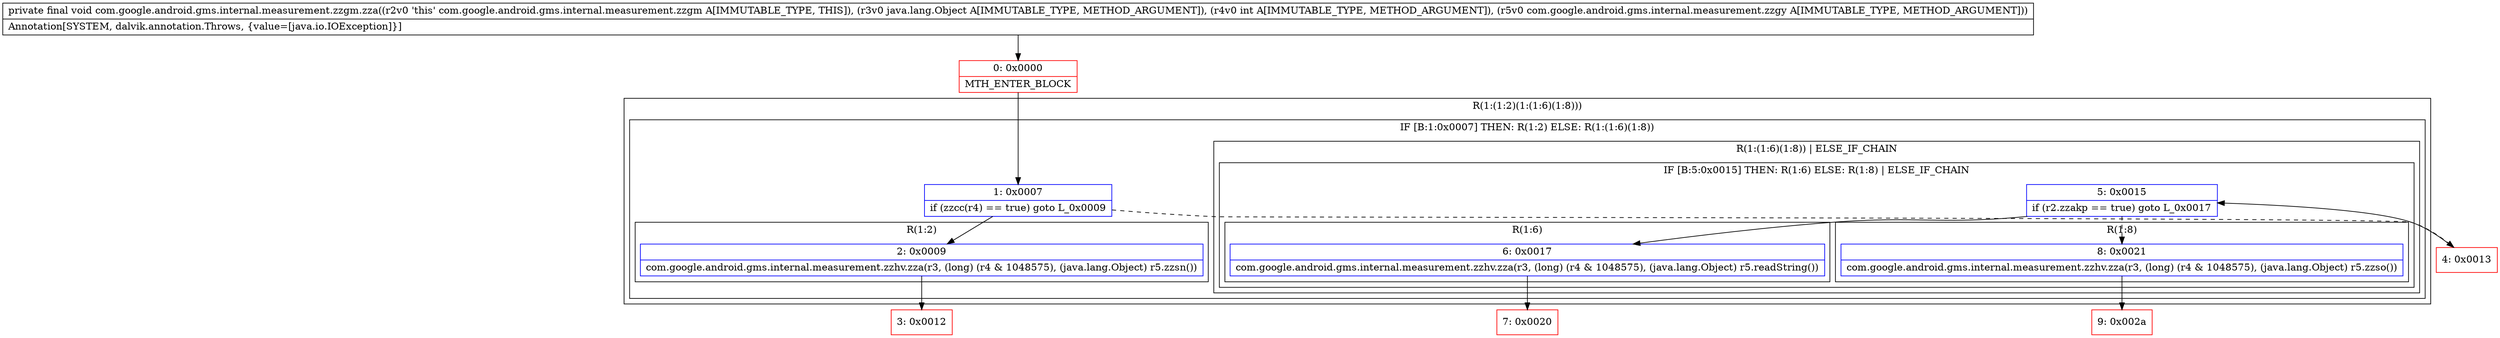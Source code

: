 digraph "CFG forcom.google.android.gms.internal.measurement.zzgm.zza(Ljava\/lang\/Object;ILcom\/google\/android\/gms\/internal\/measurement\/zzgy;)V" {
subgraph cluster_Region_937385097 {
label = "R(1:(1:2)(1:(1:6)(1:8)))";
node [shape=record,color=blue];
subgraph cluster_IfRegion_1576946905 {
label = "IF [B:1:0x0007] THEN: R(1:2) ELSE: R(1:(1:6)(1:8))";
node [shape=record,color=blue];
Node_1 [shape=record,label="{1\:\ 0x0007|if (zzcc(r4) == true) goto L_0x0009\l}"];
subgraph cluster_Region_727167354 {
label = "R(1:2)";
node [shape=record,color=blue];
Node_2 [shape=record,label="{2\:\ 0x0009|com.google.android.gms.internal.measurement.zzhv.zza(r3, (long) (r4 & 1048575), (java.lang.Object) r5.zzsn())\l}"];
}
subgraph cluster_Region_1263736990 {
label = "R(1:(1:6)(1:8)) | ELSE_IF_CHAIN\l";
node [shape=record,color=blue];
subgraph cluster_IfRegion_103104105 {
label = "IF [B:5:0x0015] THEN: R(1:6) ELSE: R(1:8) | ELSE_IF_CHAIN\l";
node [shape=record,color=blue];
Node_5 [shape=record,label="{5\:\ 0x0015|if (r2.zzakp == true) goto L_0x0017\l}"];
subgraph cluster_Region_689054448 {
label = "R(1:6)";
node [shape=record,color=blue];
Node_6 [shape=record,label="{6\:\ 0x0017|com.google.android.gms.internal.measurement.zzhv.zza(r3, (long) (r4 & 1048575), (java.lang.Object) r5.readString())\l}"];
}
subgraph cluster_Region_1071155913 {
label = "R(1:8)";
node [shape=record,color=blue];
Node_8 [shape=record,label="{8\:\ 0x0021|com.google.android.gms.internal.measurement.zzhv.zza(r3, (long) (r4 & 1048575), (java.lang.Object) r5.zzso())\l}"];
}
}
}
}
}
Node_0 [shape=record,color=red,label="{0\:\ 0x0000|MTH_ENTER_BLOCK\l}"];
Node_3 [shape=record,color=red,label="{3\:\ 0x0012}"];
Node_4 [shape=record,color=red,label="{4\:\ 0x0013}"];
Node_7 [shape=record,color=red,label="{7\:\ 0x0020}"];
Node_9 [shape=record,color=red,label="{9\:\ 0x002a}"];
MethodNode[shape=record,label="{private final void com.google.android.gms.internal.measurement.zzgm.zza((r2v0 'this' com.google.android.gms.internal.measurement.zzgm A[IMMUTABLE_TYPE, THIS]), (r3v0 java.lang.Object A[IMMUTABLE_TYPE, METHOD_ARGUMENT]), (r4v0 int A[IMMUTABLE_TYPE, METHOD_ARGUMENT]), (r5v0 com.google.android.gms.internal.measurement.zzgy A[IMMUTABLE_TYPE, METHOD_ARGUMENT]))  | Annotation[SYSTEM, dalvik.annotation.Throws, \{value=[java.io.IOException]\}]\l}"];
MethodNode -> Node_0;
Node_1 -> Node_2;
Node_1 -> Node_4[style=dashed];
Node_2 -> Node_3;
Node_5 -> Node_6;
Node_5 -> Node_8[style=dashed];
Node_6 -> Node_7;
Node_8 -> Node_9;
Node_0 -> Node_1;
Node_4 -> Node_5;
}

